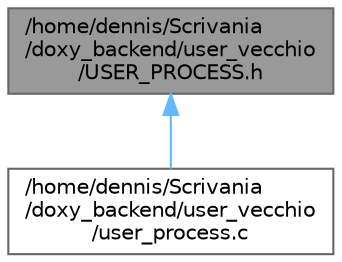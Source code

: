 digraph "/home/dennis/Scrivania/doxy_backend/user_vecchio/USER_PROCESS.h"
{
 // LATEX_PDF_SIZE
  bgcolor="transparent";
  edge [fontname=Helvetica,fontsize=10,labelfontname=Helvetica,labelfontsize=10];
  node [fontname=Helvetica,fontsize=10,shape=box,height=0.2,width=0.4];
  Node1 [id="Node000001",label="/home/dennis/Scrivania\l/doxy_backend/user_vecchio\l/USER_PROCESS.h",height=0.2,width=0.4,color="gray40", fillcolor="grey60", style="filled", fontcolor="black",tooltip=" "];
  Node1 -> Node2 [id="edge2_Node000001_Node000002",dir="back",color="steelblue1",style="solid",tooltip=" "];
  Node2 [id="Node000002",label="/home/dennis/Scrivania\l/doxy_backend/user_vecchio\l/user_process.c",height=0.2,width=0.4,color="grey40", fillcolor="white", style="filled",URL="$user__vecchio_2user__process_8c.html",tooltip=" "];
}
